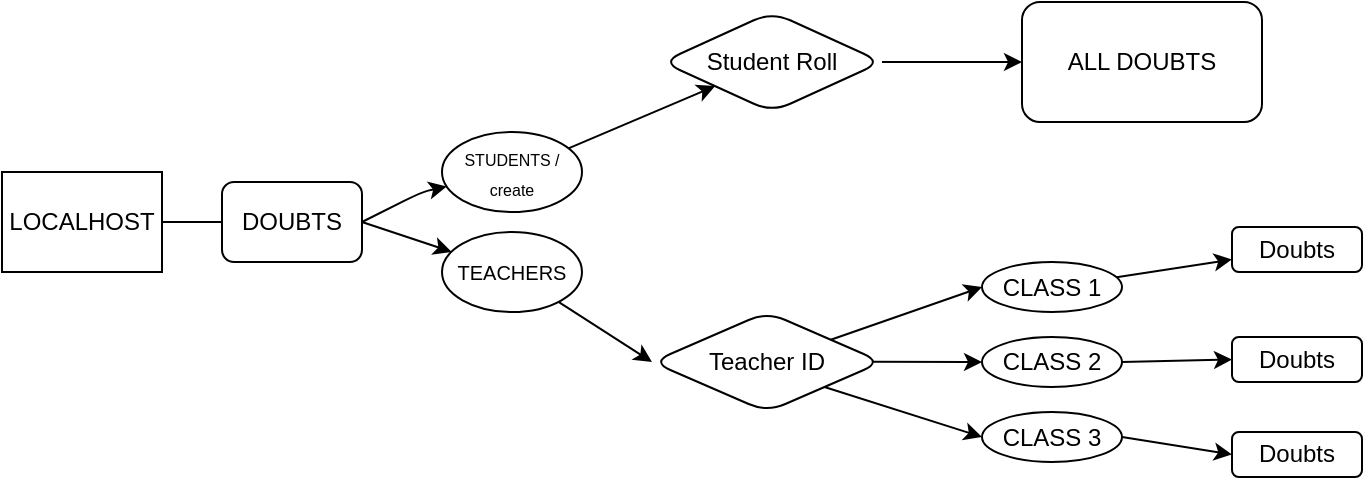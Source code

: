<mxfile>
    <diagram id="hA623w763_bY959yLRx6" name="Page-1">
        <mxGraphModel dx="153" dy="1180" grid="1" gridSize="10" guides="1" tooltips="1" connect="1" arrows="1" fold="1" page="1" pageScale="1" pageWidth="850" pageHeight="1100" math="0" shadow="0">
            <root>
                <mxCell id="0"/>
                <mxCell id="1" parent="0"/>
                <mxCell id="2" value="LOCALHOST" style="rounded=0;whiteSpace=wrap;html=1;" parent="1" vertex="1">
                    <mxGeometry x="50" y="-250" width="80" height="50" as="geometry"/>
                </mxCell>
                <mxCell id="6" value="" style="edgeStyle=none;html=1;" parent="1" target="5" edge="1">
                    <mxGeometry relative="1" as="geometry">
                        <mxPoint x="230" y="-225" as="sourcePoint"/>
                        <Array as="points">
                            <mxPoint x="260" y="-240"/>
                        </Array>
                    </mxGeometry>
                </mxCell>
                <mxCell id="8" style="edgeStyle=none;html=1;exitX=1;exitY=0.5;exitDx=0;exitDy=0;" parent="1" source="4" target="7" edge="1">
                    <mxGeometry relative="1" as="geometry"/>
                </mxCell>
                <mxCell id="13" value="" style="edgeStyle=none;html=1;" edge="1" parent="1" source="5" target="12">
                    <mxGeometry relative="1" as="geometry"/>
                </mxCell>
                <mxCell id="5" value="&lt;font style=&quot;font-size: 8px&quot;&gt;STUDENTS / create&lt;/font&gt;" style="ellipse;whiteSpace=wrap;html=1;rounded=1;" parent="1" vertex="1">
                    <mxGeometry x="270" y="-270" width="70" height="40" as="geometry"/>
                </mxCell>
                <mxCell id="17" value="" style="edgeStyle=none;html=1;entryX=0;entryY=0.5;entryDx=0;entryDy=0;" edge="1" parent="1" source="7" target="16">
                    <mxGeometry relative="1" as="geometry"/>
                </mxCell>
                <mxCell id="7" value="&lt;font style=&quot;font-size: 10px&quot;&gt;TEACHERS&lt;/font&gt;" style="ellipse;whiteSpace=wrap;html=1;rounded=1;" parent="1" vertex="1">
                    <mxGeometry x="270" y="-220" width="70" height="40" as="geometry"/>
                </mxCell>
                <mxCell id="4" value="DOUBTS" style="rounded=1;whiteSpace=wrap;html=1;" parent="1" vertex="1">
                    <mxGeometry x="160" y="-245" width="70" height="40" as="geometry"/>
                </mxCell>
                <mxCell id="11" value="" style="edgeStyle=none;html=1;endArrow=none;" parent="1" source="2" target="4" edge="1">
                    <mxGeometry relative="1" as="geometry">
                        <mxPoint x="240" y="-230" as="targetPoint"/>
                        <mxPoint x="130" y="-226.333" as="sourcePoint"/>
                    </mxGeometry>
                </mxCell>
                <mxCell id="15" value="" style="edgeStyle=none;html=1;" edge="1" parent="1" source="12" target="14">
                    <mxGeometry relative="1" as="geometry"/>
                </mxCell>
                <mxCell id="12" value="Student Roll" style="rhombus;whiteSpace=wrap;html=1;rounded=1;" vertex="1" parent="1">
                    <mxGeometry x="380" y="-330" width="110" height="50" as="geometry"/>
                </mxCell>
                <mxCell id="14" value="ALL DOUBTS" style="whiteSpace=wrap;html=1;rounded=1;" vertex="1" parent="1">
                    <mxGeometry x="560" y="-335" width="120" height="60" as="geometry"/>
                </mxCell>
                <mxCell id="19" value="" style="edgeStyle=none;html=1;entryX=0;entryY=0.5;entryDx=0;entryDy=0;" edge="1" parent="1" source="16" target="18">
                    <mxGeometry relative="1" as="geometry"/>
                </mxCell>
                <mxCell id="21" style="edgeStyle=none;html=1;exitX=1;exitY=1;exitDx=0;exitDy=0;entryX=0;entryY=0.5;entryDx=0;entryDy=0;" edge="1" parent="1" source="16" target="20">
                    <mxGeometry relative="1" as="geometry"/>
                </mxCell>
                <mxCell id="16" value="Teacher ID" style="rhombus;whiteSpace=wrap;html=1;rounded=1;" vertex="1" parent="1">
                    <mxGeometry x="375" y="-180" width="115" height="50" as="geometry"/>
                </mxCell>
                <mxCell id="25" value="" style="edgeStyle=none;html=1;" edge="1" parent="1" source="18" target="24">
                    <mxGeometry relative="1" as="geometry"/>
                </mxCell>
                <mxCell id="18" value="CLASS 1" style="ellipse;whiteSpace=wrap;html=1;rounded=1;" vertex="1" parent="1">
                    <mxGeometry x="540" y="-205" width="70" height="25" as="geometry"/>
                </mxCell>
                <mxCell id="30" style="edgeStyle=none;html=1;exitX=1;exitY=0.5;exitDx=0;exitDy=0;entryX=0;entryY=0.5;entryDx=0;entryDy=0;" edge="1" parent="1" source="20" target="28">
                    <mxGeometry relative="1" as="geometry"/>
                </mxCell>
                <mxCell id="20" value="CLASS 3" style="ellipse;whiteSpace=wrap;html=1;rounded=1;" vertex="1" parent="1">
                    <mxGeometry x="540" y="-130" width="70" height="25" as="geometry"/>
                </mxCell>
                <mxCell id="22" style="edgeStyle=none;html=1;exitX=0.959;exitY=0.497;exitDx=0;exitDy=0;entryX=0;entryY=0.5;entryDx=0;entryDy=0;exitPerimeter=0;" edge="1" target="23" parent="1" source="16">
                    <mxGeometry relative="1" as="geometry">
                        <mxPoint x="470" y="-180" as="sourcePoint"/>
                    </mxGeometry>
                </mxCell>
                <mxCell id="29" style="edgeStyle=none;html=1;exitX=1;exitY=0.5;exitDx=0;exitDy=0;entryX=0;entryY=0.5;entryDx=0;entryDy=0;" edge="1" parent="1" source="23" target="27">
                    <mxGeometry relative="1" as="geometry"/>
                </mxCell>
                <mxCell id="23" value="CLASS 2" style="ellipse;whiteSpace=wrap;html=1;rounded=1;" vertex="1" parent="1">
                    <mxGeometry x="540" y="-167.5" width="70" height="25" as="geometry"/>
                </mxCell>
                <mxCell id="24" value="Doubts" style="whiteSpace=wrap;html=1;rounded=1;" vertex="1" parent="1">
                    <mxGeometry x="665" y="-222.5" width="65" height="22.5" as="geometry"/>
                </mxCell>
                <mxCell id="27" value="Doubts" style="whiteSpace=wrap;html=1;rounded=1;" vertex="1" parent="1">
                    <mxGeometry x="665" y="-167.5" width="65" height="22.5" as="geometry"/>
                </mxCell>
                <mxCell id="28" value="Doubts" style="whiteSpace=wrap;html=1;rounded=1;" vertex="1" parent="1">
                    <mxGeometry x="665" y="-120" width="65" height="22.5" as="geometry"/>
                </mxCell>
            </root>
        </mxGraphModel>
    </diagram>
</mxfile>